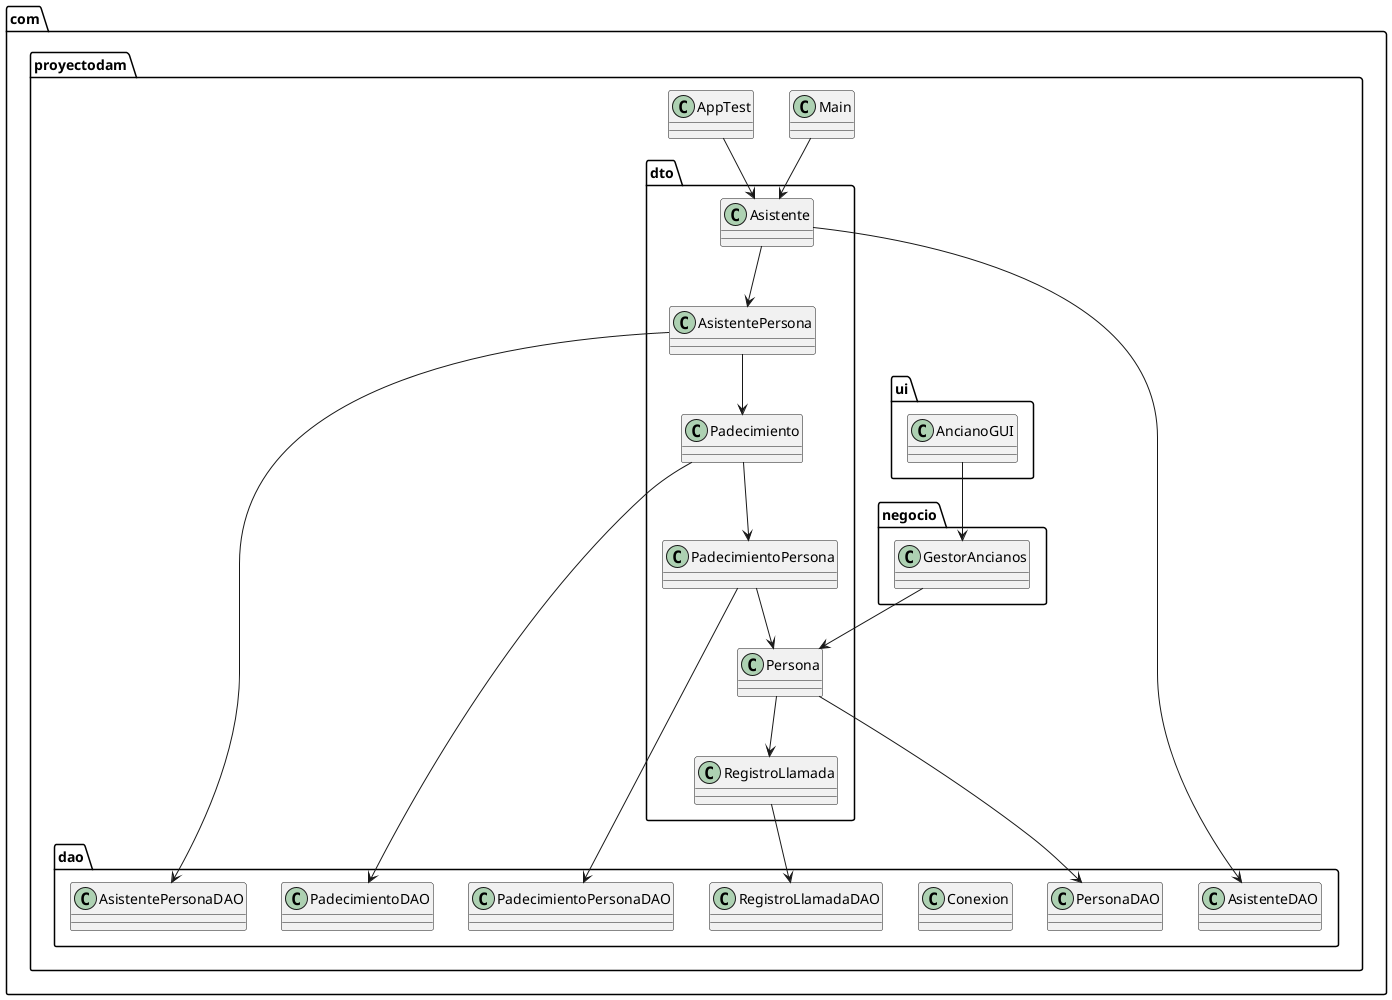 @startuml
package "com.proyectodam" {
  package "dao" {
    class AsistenteDAO
    class AsistentePersonaDAO
    class Conexion
    class PadecimientoDAO
    class PadecimientoPersonaDAO
    class PersonaDAO
    class RegistroLlamadaDAO
  }

  package "dto" {
    class Asistente
    class AsistentePersona
    class Padecimiento
    class PadecimientoPersona
    class Persona
    class RegistroLlamada
  }

  package "negocio" {
    class GestorAncianos
  }

  package "ui" {
    class AncianoGUI
  }

  class Main
  class AppTest
}

Main --> Asistente
AppTest --> Asistente
Asistente --> AsistenteDAO
Asistente --> AsistentePersona
AsistentePersona --> AsistentePersonaDAO
AsistentePersona --> Padecimiento
Padecimiento --> PadecimientoDAO
Padecimiento --> PadecimientoPersona
PadecimientoPersona --> PadecimientoPersonaDAO
PadecimientoPersona --> Persona
Persona --> PersonaDAO
Persona --> RegistroLlamada
RegistroLlamada --> RegistroLlamadaDAO
GestorAncianos --> Persona
AncianoGUI --> GestorAncianos
@enduml
